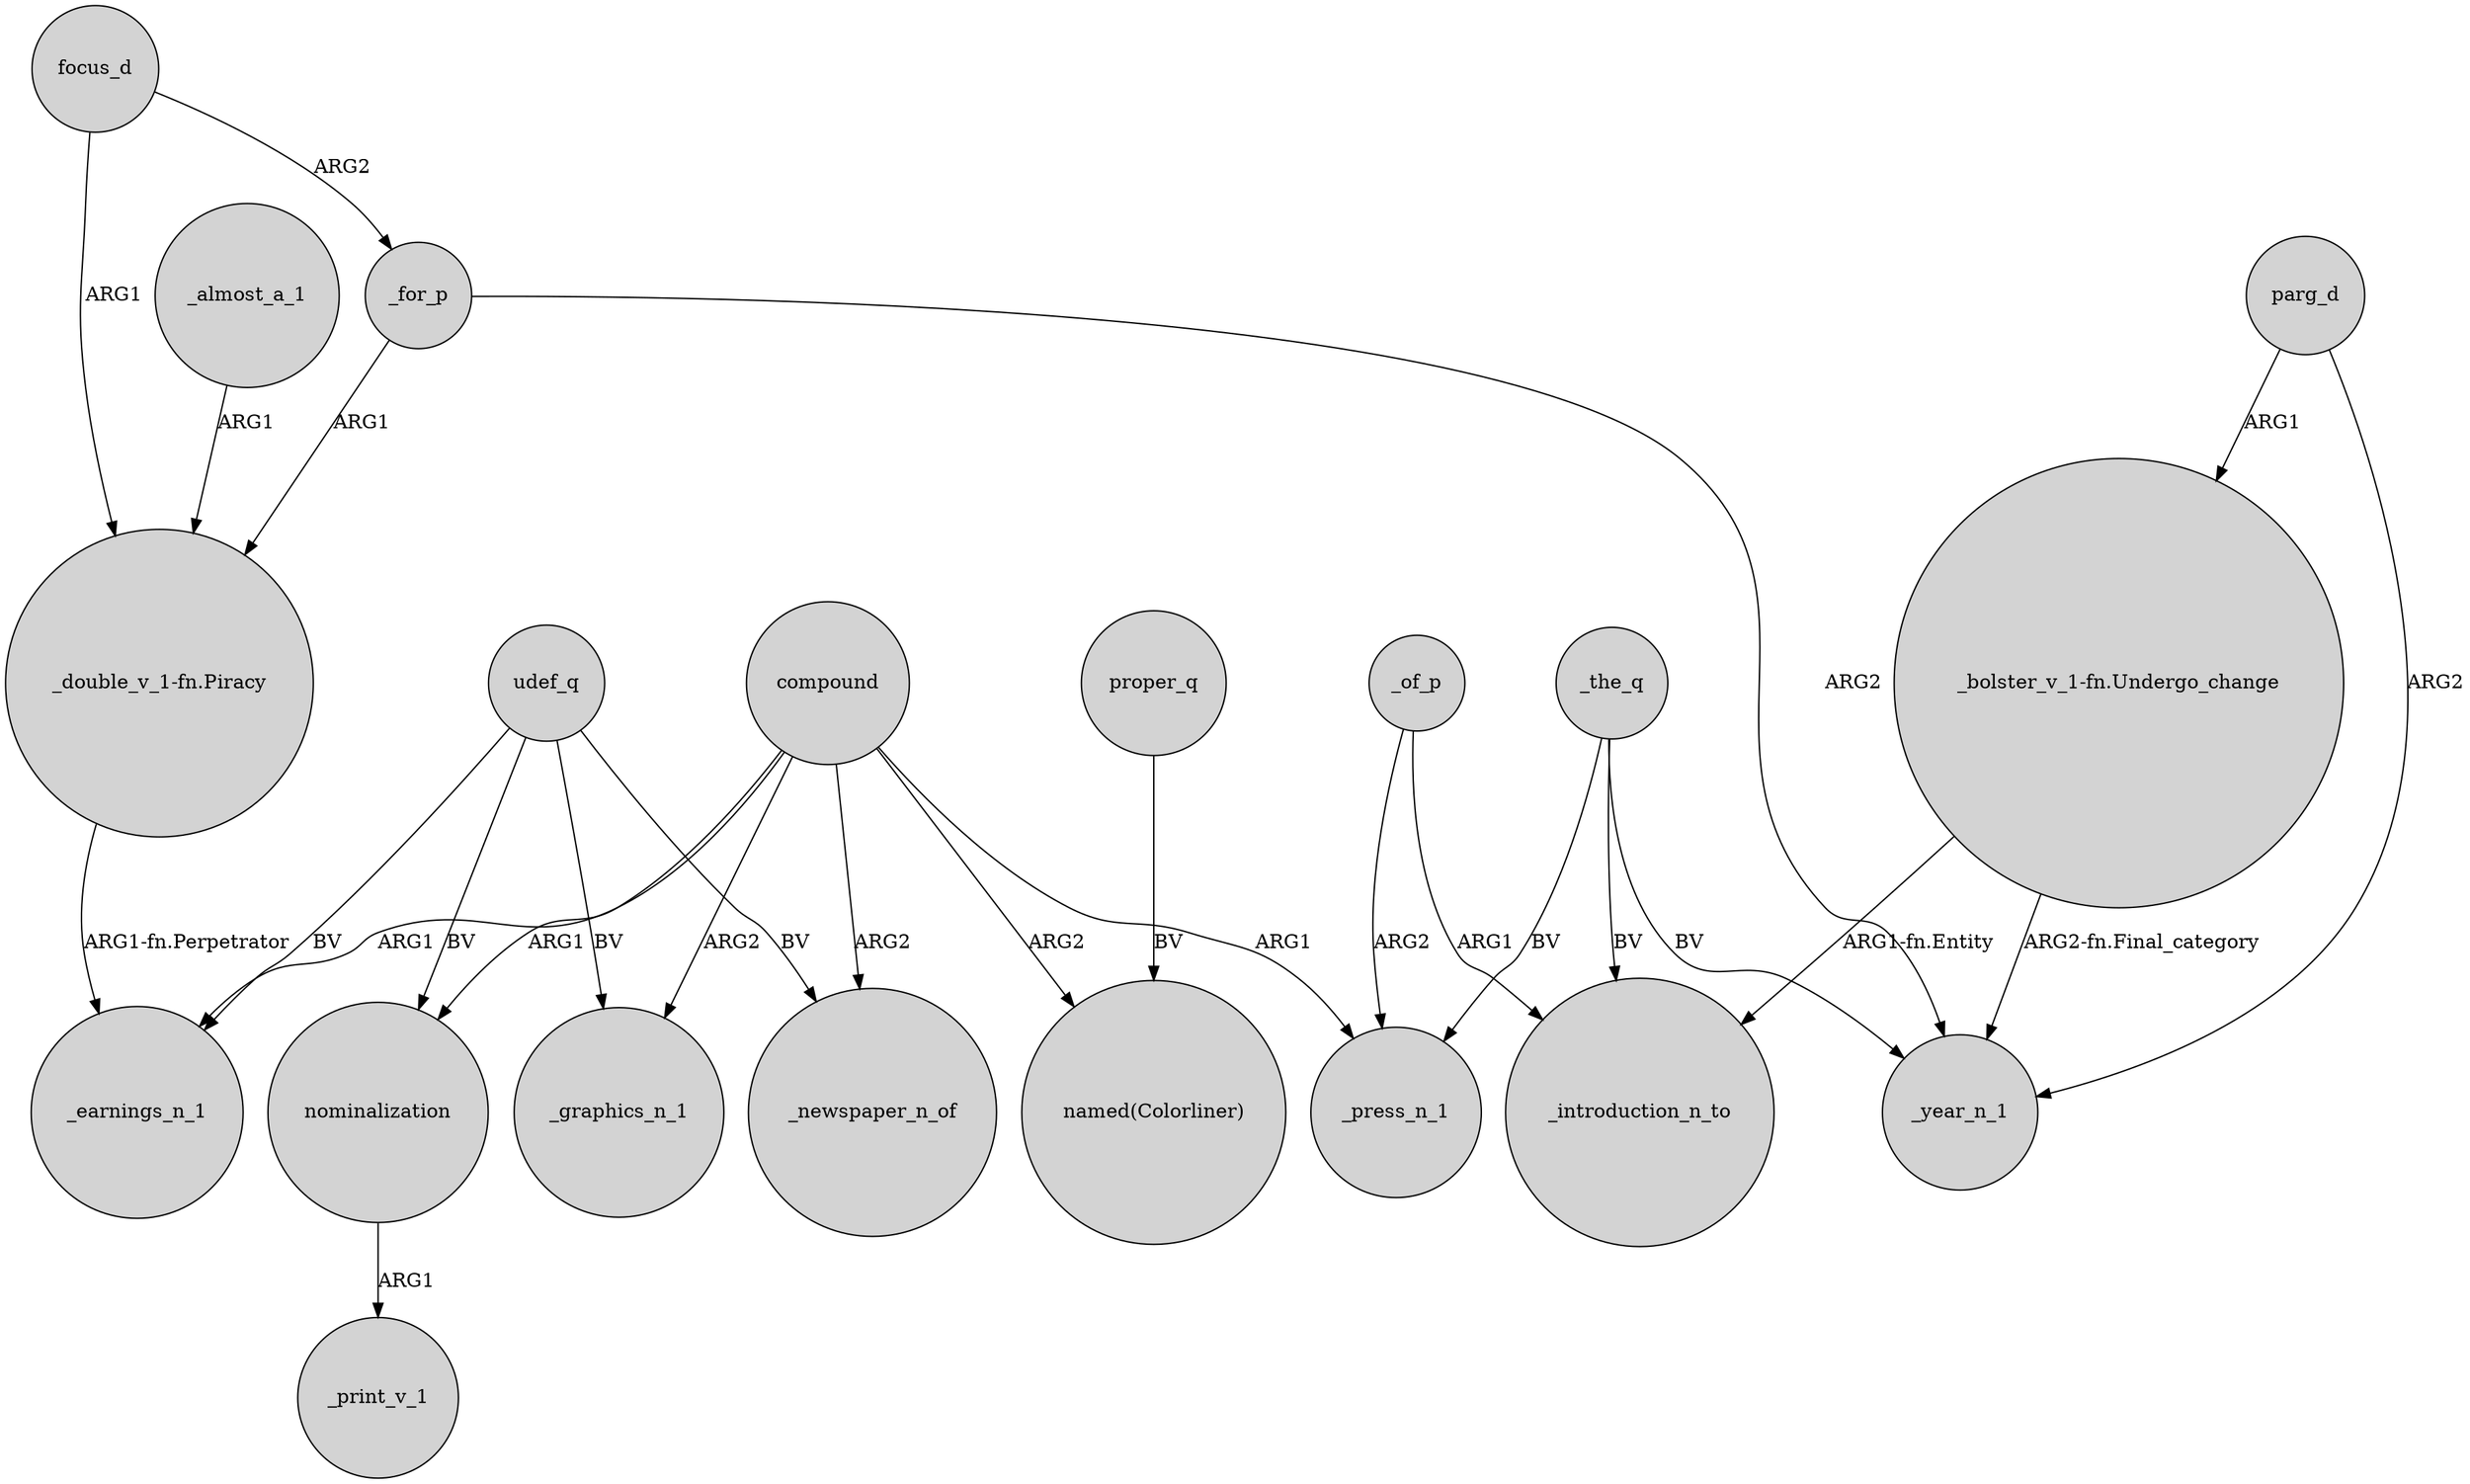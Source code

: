 digraph {
	node [shape=circle style=filled]
	focus_d -> "_double_v_1-fn.Piracy" [label=ARG1]
	nominalization -> _print_v_1 [label=ARG1]
	udef_q -> _graphics_n_1 [label=BV]
	_of_p -> _introduction_n_to [label=ARG1]
	_the_q -> _press_n_1 [label=BV]
	udef_q -> nominalization [label=BV]
	compound -> _press_n_1 [label=ARG1]
	udef_q -> _newspaper_n_of [label=BV]
	compound -> nominalization [label=ARG1]
	compound -> _newspaper_n_of [label=ARG2]
	_almost_a_1 -> "_double_v_1-fn.Piracy" [label=ARG1]
	compound -> "named(Colorliner)" [label=ARG2]
	udef_q -> _earnings_n_1 [label=BV]
	"_bolster_v_1-fn.Undergo_change" -> _introduction_n_to [label="ARG1-fn.Entity"]
	_the_q -> _year_n_1 [label=BV]
	compound -> _graphics_n_1 [label=ARG2]
	parg_d -> "_bolster_v_1-fn.Undergo_change" [label=ARG1]
	"_bolster_v_1-fn.Undergo_change" -> _year_n_1 [label="ARG2-fn.Final_category"]
	"_double_v_1-fn.Piracy" -> _earnings_n_1 [label="ARG1-fn.Perpetrator"]
	_for_p -> "_double_v_1-fn.Piracy" [label=ARG1]
	_of_p -> _press_n_1 [label=ARG2]
	parg_d -> _year_n_1 [label=ARG2]
	_for_p -> _year_n_1 [label=ARG2]
	compound -> _earnings_n_1 [label=ARG1]
	_the_q -> _introduction_n_to [label=BV]
	focus_d -> _for_p [label=ARG2]
	proper_q -> "named(Colorliner)" [label=BV]
}

